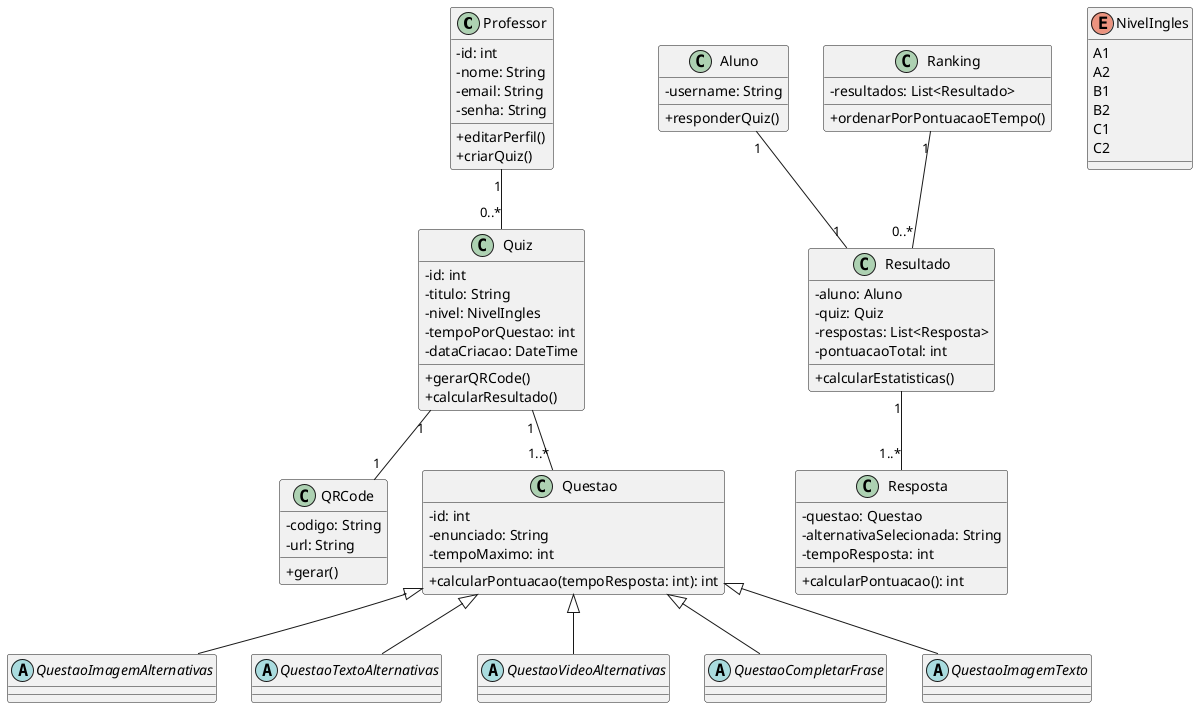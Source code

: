 @startuml
skinparam classAttributeIconSize 0

class Professor {
  - id: int
  - nome: String
  - email: String
  - senha: String
  + editarPerfil()
  + criarQuiz()
}

class Aluno {
  - username: String
  + responderQuiz()
}

class Quiz {
  - id: int
  - titulo: String
  - nivel: NivelIngles
  - tempoPorQuestao: int
  - dataCriacao: DateTime
  + gerarQRCode()
  + calcularResultado()
}

class QRCode {
  - codigo: String
  - url: String
  + gerar()
}

class Questao {
  - id: int
  - enunciado: String
  - tempoMaximo: int
  + calcularPontuacao(tempoResposta: int): int
}

abstract class QuestaoImagemAlternativas
abstract class QuestaoTextoAlternativas
abstract class QuestaoVideoAlternativas
abstract class QuestaoCompletarFrase
abstract class QuestaoImagemTexto

Questao <|-- QuestaoImagemAlternativas
Questao <|-- QuestaoTextoAlternativas
Questao <|-- QuestaoVideoAlternativas
Questao <|-- QuestaoCompletarFrase
Questao <|-- QuestaoImagemTexto

class Resposta {
  - questao: Questao
  - alternativaSelecionada: String
  - tempoResposta: int
  + calcularPontuacao(): int
}

class Resultado {
  - aluno: Aluno
  - quiz: Quiz
  - respostas: List<Resposta>
  - pontuacaoTotal: int
  + calcularEstatisticas()
}

class Ranking {
  - resultados: List<Resultado>
  + ordenarPorPontuacaoETempo()
}

Professor "1" -- "0..*" Quiz
Quiz "1" -- "1..*" Questao
Quiz "1" -- "1" QRCode
Aluno "1" -- "1" Resultado
Resultado "1" -- "1..*" Resposta
Ranking "1" -- "0..*" Resultado

enum NivelIngles {
  A1
  A2
  B1
  B2
  C1
  C2
}
@enduml
